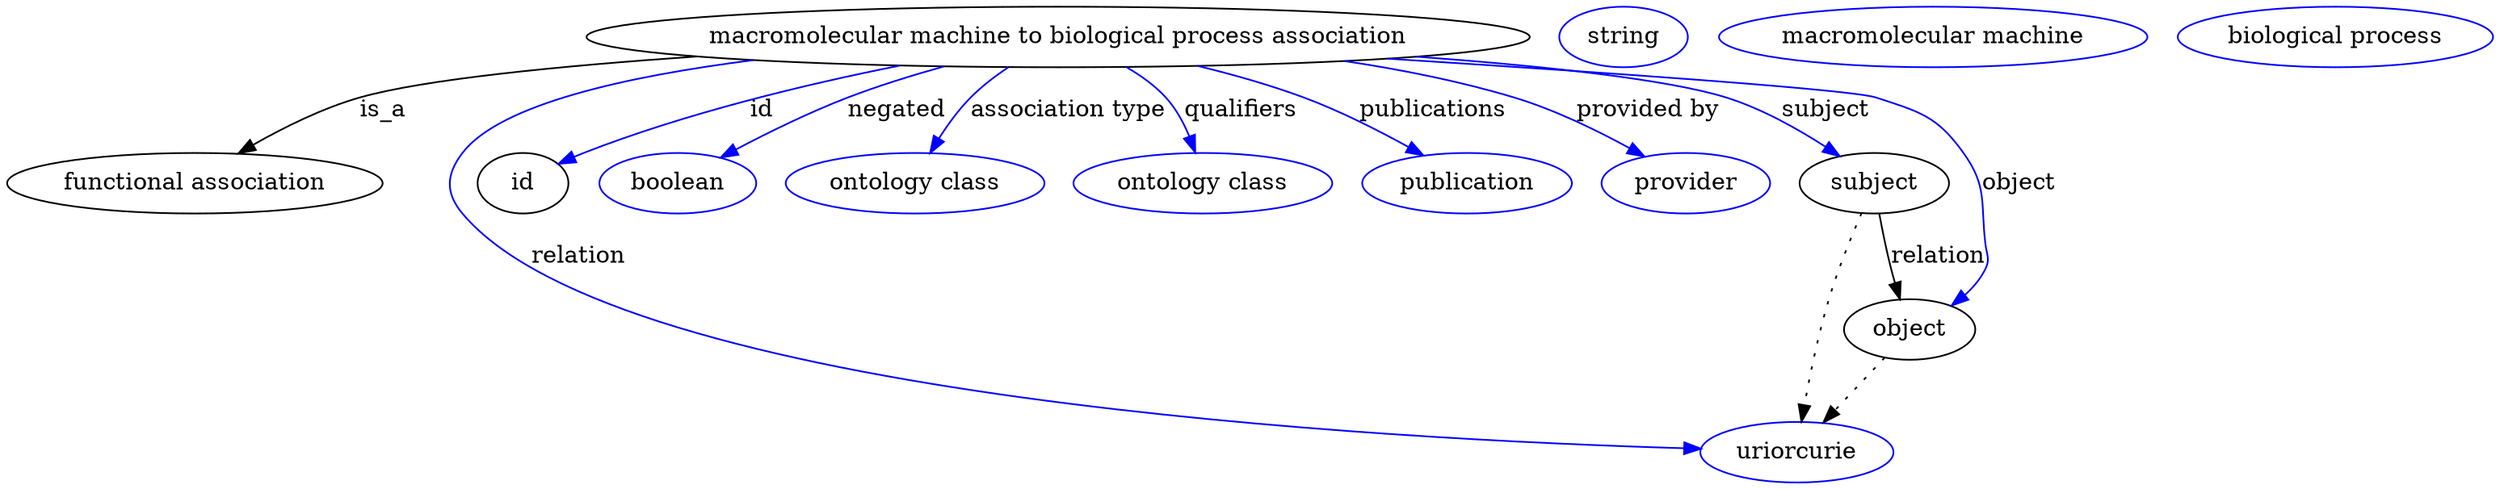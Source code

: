 digraph {
	graph [bb="0,0,1215.5,283"];
	node [label="\N"];
	"macromolecular machine to biological process association"	[height=0.5,
		label="macromolecular machine to biological process association",
		pos="529.74,265",
		width=6.0661];
	"functional association"	[height=0.5,
		pos="87.742,178",
		width=2.4373];
	"macromolecular machine to biological process association" -> "functional association"	[label=is_a,
		lp="178.74,221.5",
		pos="e,108.43,195.71 352.55,254.47 278.66,248.93 202.12,240.68 167.74,229 149.63,222.85 131.4,211.91 116.93,201.82"];
	relation	[color=blue,
		height=0.5,
		label=uriorcurie,
		pos="892.74,18",
		width=1.2638];
	"macromolecular machine to biological process association" -> relation	[color=blue,
		label=relation,
		lp="286.74,134.5",
		pos="e,847.69,21.364 349.19,254.87 258.24,243.28 176.16,217.41 222.74,160 300.37,64.341 691.52,31.152 837.6,21.983",
		style=solid];
	id	[height=0.5,
		pos="258.74,178",
		width=0.75];
	"macromolecular machine to biological process association" -> id	[color=blue,
		label=id,
		lp="396.24,221.5",
		pos="e,279.89,189.46 460.85,247.87 438.39,242.29 413.4,235.73 390.74,229 347.49,216.15 336.54,212.99 294.74,196 292.92,195.26 291.05,\
194.47 289.18,193.66",
		style=solid];
	negated	[color=blue,
		height=0.5,
		label=boolean,
		pos="341.74,178",
		width=1.0652];
	"macromolecular machine to biological process association" -> negated	[color=blue,
		label=negated,
		lp="455.24,221.5",
		pos="e,364.7,192.72 479.85,247.4 464.84,241.98 448.46,235.64 433.74,229 413.33,219.79 391.26,207.87 373.85,197.97",
		style=solid];
	"association type"	[color=blue,
		height=0.5,
		label="ontology class",
		pos="459.74,178",
		width=1.7151];
	"macromolecular machine to biological process association" -> "association type"	[color=blue,
		label="association type",
		lp="534.74,221.5",
		pos="e,468.68,196.02 508.45,246.85 502.38,241.47 496,235.28 490.74,229 484.55,221.6 478.7,212.86 473.8,204.77",
		style=solid];
	qualifiers	[color=blue,
		height=0.5,
		label="ontology class",
		pos="600.74,178",
		width=1.7151];
	"macromolecular machine to biological process association" -> qualifiers	[color=blue,
		label=qualifiers,
		lp="613.24,221.5",
		pos="e,595.82,195.99 558.88,247.06 566.02,241.93 573.2,235.81 578.74,229 584.36,222.09 588.81,213.53 592.2,205.46",
		style=solid];
	publications	[color=blue,
		height=0.5,
		label=publication,
		pos="730.74,178",
		width=1.3902];
	"macromolecular machine to biological process association" -> publications	[color=blue,
		label=publications,
		lp="706.24,221.5",
		pos="e,707.55,194.02 591.02,247.66 608.04,242.41 626.34,236.1 642.74,229 662.06,220.64 682.57,209.15 698.93,199.29",
		style=solid];
	"provided by"	[color=blue,
		height=0.5,
		label=provider,
		pos="838.74,178",
		width=1.1193];
	"macromolecular machine to biological process association" -> "provided by"	[color=blue,
		label="provided by",
		lp="811.74,221.5",
		pos="e,816.63,193.28 655.87,250.3 685.16,245.22 715.9,238.33 743.74,229 766.17,221.49 789.7,209.14 807.73,198.59",
		style=solid];
	subject	[height=0.5,
		pos="932.74,178",
		width=0.99297];
	"macromolecular machine to biological process association" -> subject	[color=blue,
		label=subject,
		lp="899.24,221.5",
		pos="e,913.88,193.46 690.06,252.72 753.82,246.91 819.02,238.95 848.74,229 869.11,222.18 889.87,209.88 905.66,199.19",
		style=solid];
	object	[height=0.5,
		pos="952.74,91",
		width=0.9027];
	"macromolecular machine to biological process association" -> object	[color=blue,
		label=object,
		lp="1004.7,178",
		pos="e,972.54,105.43 681.76,252.04 787.28,243.49 910.98,232.83 922.74,229 949.85,220.18 961.07,219.13 977.74,196 992.12,176.06 987.06,\
166.44 989.74,142 990.47,135.37 992.38,133.12 989.74,127 987.47,121.72 983.97,116.87 980,112.56",
		style=solid];
	association_id	[color=blue,
		height=0.5,
		label=string,
		pos="796.74,265",
		width=0.84854];
	subject -> relation	[pos="e,895.86,36.027 927.04,160.08 922.55,146.39 916.3,126.58 911.74,109 906.3,88.036 901.3,64.025 897.79,46.079",
		style=dotted];
	subject -> object	[label=relation,
		lp="964.74,134.5",
		pos="e,948.77,108.89 936.79,159.8 939.55,148.09 943.25,132.34 946.4,118.97"];
	"functional association_subject"	[color=blue,
		height=0.5,
		label="macromolecular machine",
		pos="946.74,265",
		width=2.8164];
	object -> relation	[pos="e,906.44,35.205 939.43,74.243 931.69,65.088 921.78,53.364 913.09,43.074",
		style=dotted];
	"macromolecular machine to biological process association_object"	[color=blue,
		height=0.5,
		label="biological process",
		pos="1140.7,265",
		width=2.0762];
}
